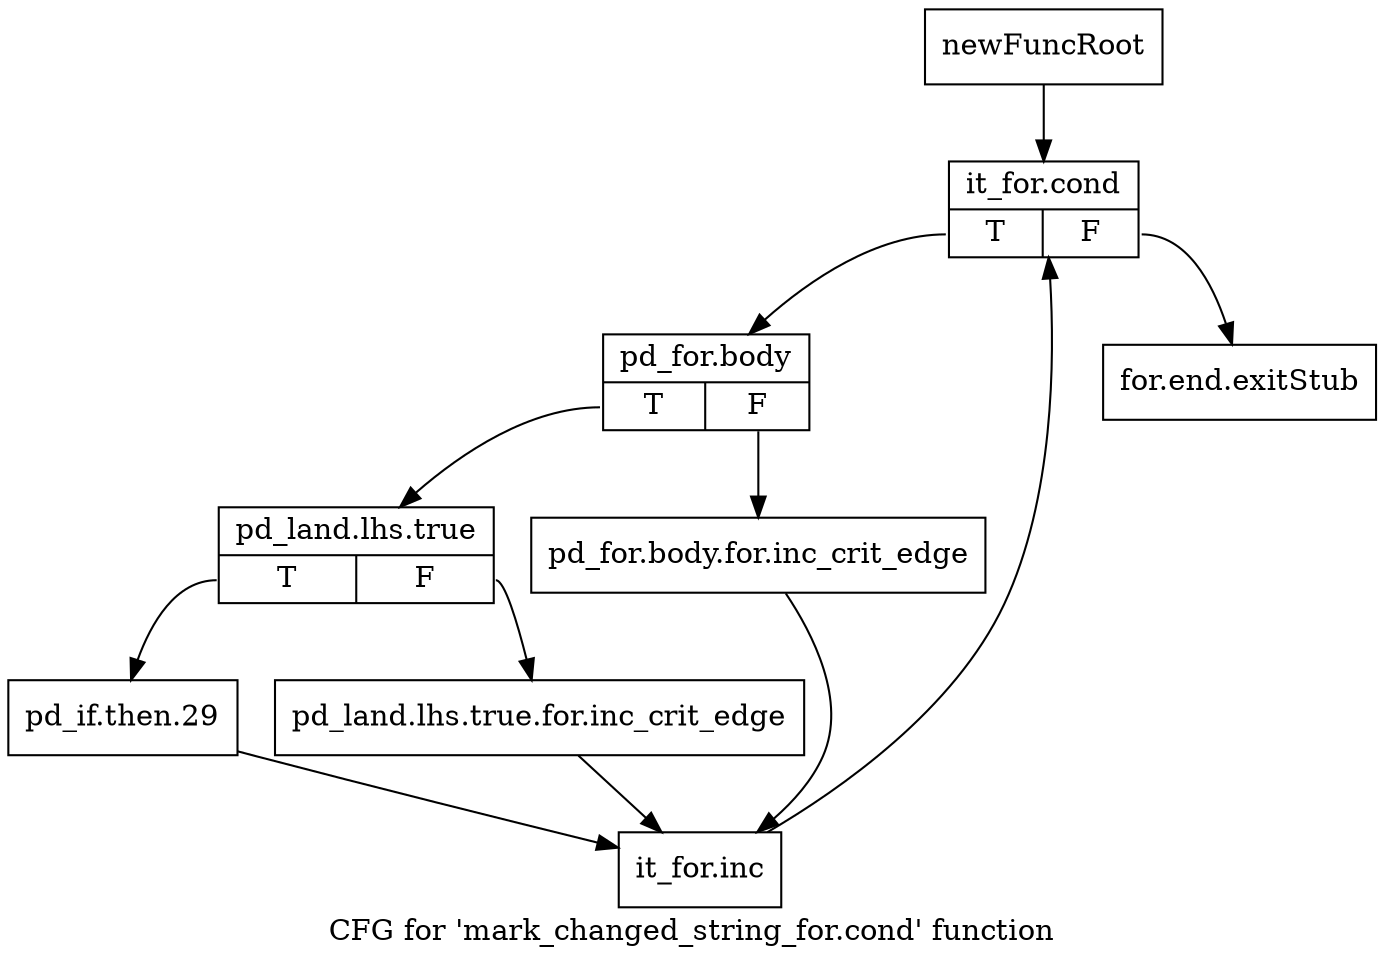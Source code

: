 digraph "CFG for 'mark_changed_string_for.cond' function" {
	label="CFG for 'mark_changed_string_for.cond' function";

	Node0x40a2180 [shape=record,label="{newFuncRoot}"];
	Node0x40a2180 -> Node0x40a2220;
	Node0x40a21d0 [shape=record,label="{for.end.exitStub}"];
	Node0x40a2220 [shape=record,label="{it_for.cond|{<s0>T|<s1>F}}"];
	Node0x40a2220:s0 -> Node0x40a2270;
	Node0x40a2220:s1 -> Node0x40a21d0;
	Node0x40a2270 [shape=record,label="{pd_for.body|{<s0>T|<s1>F}}"];
	Node0x40a2270:s0 -> Node0x40a2ba0;
	Node0x40a2270:s1 -> Node0x40a22c0;
	Node0x40a22c0 [shape=record,label="{pd_for.body.for.inc_crit_edge}"];
	Node0x40a22c0 -> Node0x40a2c90;
	Node0x40a2ba0 [shape=record,label="{pd_land.lhs.true|{<s0>T|<s1>F}}"];
	Node0x40a2ba0:s0 -> Node0x40a2c40;
	Node0x40a2ba0:s1 -> Node0x40a2bf0;
	Node0x40a2bf0 [shape=record,label="{pd_land.lhs.true.for.inc_crit_edge}"];
	Node0x40a2bf0 -> Node0x40a2c90;
	Node0x40a2c40 [shape=record,label="{pd_if.then.29}"];
	Node0x40a2c40 -> Node0x40a2c90;
	Node0x40a2c90 [shape=record,label="{it_for.inc}"];
	Node0x40a2c90 -> Node0x40a2220;
}
